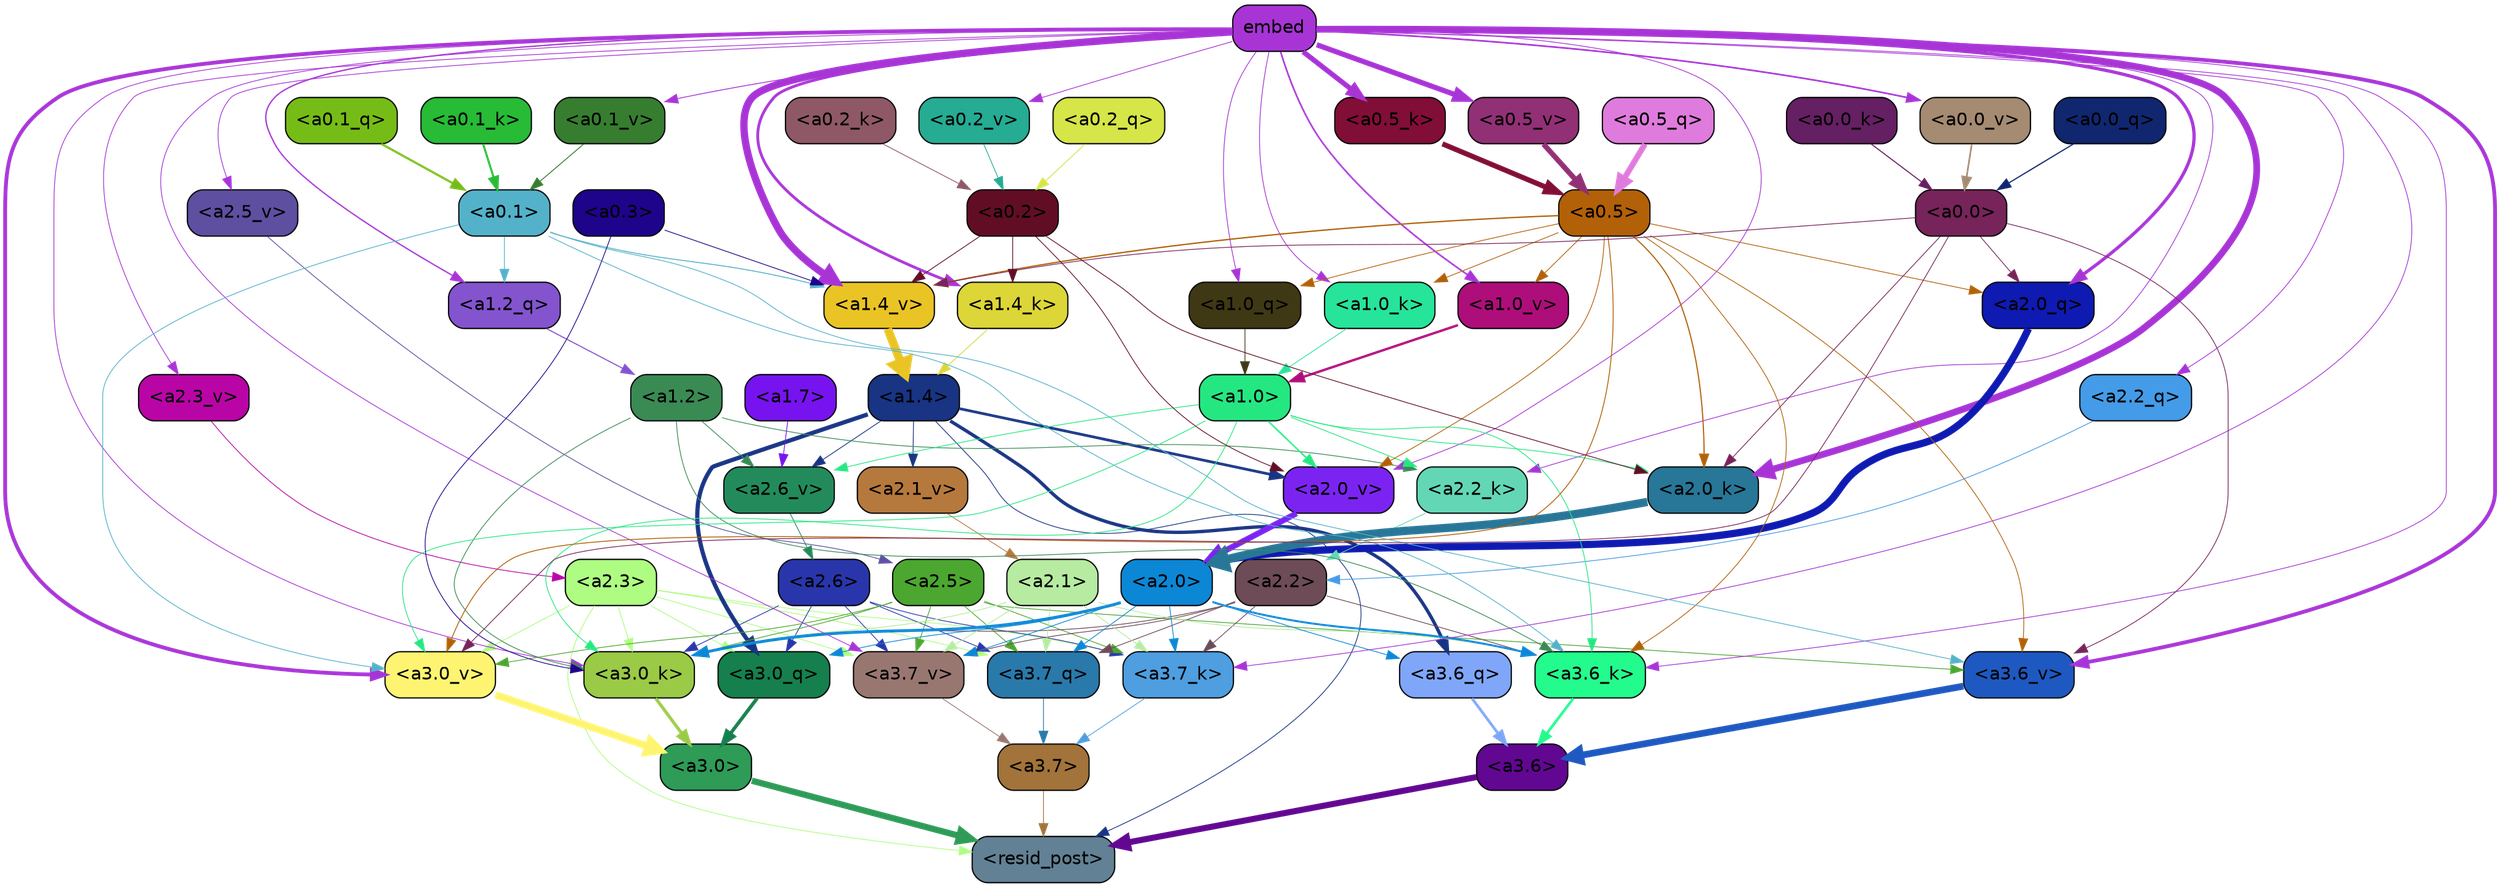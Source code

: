 strict digraph "" {
	graph [bgcolor=transparent,
		layout=dot,
		overlap=false,
		splines=true
	];
	"<a3.7>"	[color=black,
		fillcolor="#a2733a",
		fontname=Helvetica,
		shape=box,
		style="filled, rounded"];
	"<resid_post>"	[color=black,
		fillcolor="#628195",
		fontname=Helvetica,
		shape=box,
		style="filled, rounded"];
	"<a3.7>" -> "<resid_post>"	[color="#a2733a",
		penwidth=0.6];
	"<a3.6>"	[color=black,
		fillcolor="#610791",
		fontname=Helvetica,
		shape=box,
		style="filled, rounded"];
	"<a3.6>" -> "<resid_post>"	[color="#610791",
		penwidth=4.753257989883423];
	"<a3.0>"	[color=black,
		fillcolor="#2e9b57",
		fontname=Helvetica,
		shape=box,
		style="filled, rounded"];
	"<a3.0>" -> "<resid_post>"	[color="#2e9b57",
		penwidth=4.90053927898407];
	"<a2.3>"	[color=black,
		fillcolor="#aefd82",
		fontname=Helvetica,
		shape=box,
		style="filled, rounded"];
	"<a2.3>" -> "<resid_post>"	[color="#aefd82",
		penwidth=0.6];
	"<a3.7_q>"	[color=black,
		fillcolor="#2a79ab",
		fontname=Helvetica,
		shape=box,
		style="filled, rounded"];
	"<a2.3>" -> "<a3.7_q>"	[color="#aefd82",
		penwidth=0.6];
	"<a3.0_q>"	[color=black,
		fillcolor="#15804d",
		fontname=Helvetica,
		shape=box,
		style="filled, rounded"];
	"<a2.3>" -> "<a3.0_q>"	[color="#aefd82",
		penwidth=0.6];
	"<a3.7_k>"	[color=black,
		fillcolor="#4e9ee0",
		fontname=Helvetica,
		shape=box,
		style="filled, rounded"];
	"<a2.3>" -> "<a3.7_k>"	[color="#aefd82",
		penwidth=0.6];
	"<a3.0_k>"	[color=black,
		fillcolor="#9aca46",
		fontname=Helvetica,
		shape=box,
		style="filled, rounded"];
	"<a2.3>" -> "<a3.0_k>"	[color="#aefd82",
		penwidth=0.6];
	"<a3.7_v>"	[color=black,
		fillcolor="#997771",
		fontname=Helvetica,
		shape=box,
		style="filled, rounded"];
	"<a2.3>" -> "<a3.7_v>"	[color="#aefd82",
		penwidth=0.6];
	"<a3.0_v>"	[color=black,
		fillcolor="#fef472",
		fontname=Helvetica,
		shape=box,
		style="filled, rounded"];
	"<a2.3>" -> "<a3.0_v>"	[color="#aefd82",
		penwidth=0.6];
	"<a1.4>"	[color=black,
		fillcolor="#183483",
		fontname=Helvetica,
		shape=box,
		style="filled, rounded"];
	"<a1.4>" -> "<resid_post>"	[color="#183483",
		penwidth=0.6];
	"<a3.6_q>"	[color=black,
		fillcolor="#7fa6f8",
		fontname=Helvetica,
		shape=box,
		style="filled, rounded"];
	"<a1.4>" -> "<a3.6_q>"	[color="#183483",
		penwidth=2.6043437719345093];
	"<a1.4>" -> "<a3.0_q>"	[color="#183483",
		penwidth=3.2779015004634857];
	"<a2.6_v>"	[color=black,
		fillcolor="#238b5b",
		fontname=Helvetica,
		shape=box,
		style="filled, rounded"];
	"<a1.4>" -> "<a2.6_v>"	[color="#183483",
		penwidth=0.6];
	"<a2.1_v>"	[color=black,
		fillcolor="#b6793d",
		fontname=Helvetica,
		shape=box,
		style="filled, rounded"];
	"<a1.4>" -> "<a2.1_v>"	[color="#183483",
		penwidth=0.6];
	"<a2.0_v>"	[color=black,
		fillcolor="#7b24f2",
		fontname=Helvetica,
		shape=box,
		style="filled, rounded"];
	"<a1.4>" -> "<a2.0_v>"	[color="#183483",
		penwidth=2.089712530374527];
	"<a3.7_q>" -> "<a3.7>"	[color="#2a79ab",
		penwidth=0.6];
	"<a3.6_q>" -> "<a3.6>"	[color="#7fa6f8",
		penwidth=2.091020345687866];
	"<a3.0_q>" -> "<a3.0>"	[color="#15804d",
		penwidth=2.7421876192092896];
	"<a3.7_k>" -> "<a3.7>"	[color="#4e9ee0",
		penwidth=0.6];
	"<a3.6_k>"	[color=black,
		fillcolor="#23fb8d",
		fontname=Helvetica,
		shape=box,
		style="filled, rounded"];
	"<a3.6_k>" -> "<a3.6>"	[color="#23fb8d",
		penwidth=2.048597991466522];
	"<a3.0_k>" -> "<a3.0>"	[color="#9aca46",
		penwidth=2.476402521133423];
	"<a3.7_v>" -> "<a3.7>"	[color="#997771",
		penwidth=0.6];
	"<a3.6_v>"	[color=black,
		fillcolor="#1e59c1",
		fontname=Helvetica,
		shape=box,
		style="filled, rounded"];
	"<a3.6_v>" -> "<a3.6>"	[color="#1e59c1",
		penwidth=5.2550448179244995];
	"<a3.0_v>" -> "<a3.0>"	[color="#fef472",
		penwidth=5.652270674705505];
	"<a2.6>"	[color=black,
		fillcolor="#2936ab",
		fontname=Helvetica,
		shape=box,
		style="filled, rounded"];
	"<a2.6>" -> "<a3.7_q>"	[color="#2936ab",
		penwidth=0.6];
	"<a2.6>" -> "<a3.0_q>"	[color="#2936ab",
		penwidth=0.6];
	"<a2.6>" -> "<a3.7_k>"	[color="#2936ab",
		penwidth=0.6];
	"<a2.6>" -> "<a3.0_k>"	[color="#2936ab",
		penwidth=0.6];
	"<a2.6>" -> "<a3.7_v>"	[color="#2936ab",
		penwidth=0.6];
	"<a2.5>"	[color=black,
		fillcolor="#4ca730",
		fontname=Helvetica,
		shape=box,
		style="filled, rounded"];
	"<a2.5>" -> "<a3.7_q>"	[color="#4ca730",
		penwidth=0.6];
	"<a2.5>" -> "<a3.7_k>"	[color="#4ca730",
		penwidth=0.6];
	"<a2.5>" -> "<a3.0_k>"	[color="#4ca730",
		penwidth=0.6];
	"<a2.5>" -> "<a3.7_v>"	[color="#4ca730",
		penwidth=0.6];
	"<a2.5>" -> "<a3.6_v>"	[color="#4ca730",
		penwidth=0.6];
	"<a2.5>" -> "<a3.0_v>"	[color="#4ca730",
		penwidth=0.6];
	"<a2.2>"	[color=black,
		fillcolor="#6d4b57",
		fontname=Helvetica,
		shape=box,
		style="filled, rounded"];
	"<a2.2>" -> "<a3.7_q>"	[color="#6d4b57",
		penwidth=0.6];
	"<a2.2>" -> "<a3.7_k>"	[color="#6d4b57",
		penwidth=0.6];
	"<a2.2>" -> "<a3.6_k>"	[color="#6d4b57",
		penwidth=0.6];
	"<a2.2>" -> "<a3.0_k>"	[color="#6d4b57",
		penwidth=0.6];
	"<a2.2>" -> "<a3.7_v>"	[color="#6d4b57",
		penwidth=0.6];
	"<a2.1>"	[color=black,
		fillcolor="#b6eba1",
		fontname=Helvetica,
		shape=box,
		style="filled, rounded"];
	"<a2.1>" -> "<a3.7_q>"	[color="#b6eba1",
		penwidth=0.6];
	"<a2.1>" -> "<a3.7_k>"	[color="#b6eba1",
		penwidth=0.6];
	"<a2.1>" -> "<a3.6_k>"	[color="#b6eba1",
		penwidth=0.6];
	"<a2.1>" -> "<a3.0_k>"	[color="#b6eba1",
		penwidth=0.6];
	"<a2.1>" -> "<a3.7_v>"	[color="#b6eba1",
		penwidth=0.6];
	"<a2.0>"	[color=black,
		fillcolor="#0c87d6",
		fontname=Helvetica,
		shape=box,
		style="filled, rounded"];
	"<a2.0>" -> "<a3.7_q>"	[color="#0c87d6",
		penwidth=0.6];
	"<a2.0>" -> "<a3.6_q>"	[color="#0c87d6",
		penwidth=0.6];
	"<a2.0>" -> "<a3.0_q>"	[color="#0c87d6",
		penwidth=0.6];
	"<a2.0>" -> "<a3.7_k>"	[color="#0c87d6",
		penwidth=0.6];
	"<a2.0>" -> "<a3.6_k>"	[color="#0c87d6",
		penwidth=1.5290023684501648];
	"<a2.0>" -> "<a3.0_k>"	[color="#0c87d6",
		penwidth=2.2551413774490356];
	"<a2.0>" -> "<a3.7_v>"	[color="#0c87d6",
		penwidth=0.6];
	embed	[color=black,
		fillcolor="#a834d6",
		fontname=Helvetica,
		shape=box,
		style="filled, rounded"];
	embed -> "<a3.7_k>"	[color="#a834d6",
		penwidth=0.6];
	embed -> "<a3.6_k>"	[color="#a834d6",
		penwidth=0.6];
	embed -> "<a3.0_k>"	[color="#a834d6",
		penwidth=0.6];
	embed -> "<a3.7_v>"	[color="#a834d6",
		penwidth=0.6];
	embed -> "<a3.6_v>"	[color="#a834d6",
		penwidth=2.9556376338005066];
	embed -> "<a3.0_v>"	[color="#a834d6",
		penwidth=2.972973108291626];
	"<a2.2_q>"	[color=black,
		fillcolor="#449be7",
		fontname=Helvetica,
		shape=box,
		style="filled, rounded"];
	embed -> "<a2.2_q>"	[color="#a834d6",
		penwidth=0.6];
	"<a2.0_q>"	[color=black,
		fillcolor="#0e1ab1",
		fontname=Helvetica,
		shape=box,
		style="filled, rounded"];
	embed -> "<a2.0_q>"	[color="#a834d6",
		penwidth=2.540744114667177];
	"<a2.2_k>"	[color=black,
		fillcolor="#63d7b5",
		fontname=Helvetica,
		shape=box,
		style="filled, rounded"];
	embed -> "<a2.2_k>"	[color="#a834d6",
		penwidth=0.6];
	"<a2.0_k>"	[color=black,
		fillcolor="#287698",
		fontname=Helvetica,
		shape=box,
		style="filled, rounded"];
	embed -> "<a2.0_k>"	[color="#a834d6",
		penwidth=5.233989953994751];
	"<a2.5_v>"	[color=black,
		fillcolor="#5e4fa1",
		fontname=Helvetica,
		shape=box,
		style="filled, rounded"];
	embed -> "<a2.5_v>"	[color="#a834d6",
		penwidth=0.6];
	"<a2.3_v>"	[color=black,
		fillcolor="#b905a6",
		fontname=Helvetica,
		shape=box,
		style="filled, rounded"];
	embed -> "<a2.3_v>"	[color="#a834d6",
		penwidth=0.6];
	embed -> "<a2.0_v>"	[color="#a834d6",
		penwidth=0.6];
	"<a1.2_q>"	[color=black,
		fillcolor="#8354ce",
		fontname=Helvetica,
		shape=box,
		style="filled, rounded"];
	embed -> "<a1.2_q>"	[color="#a834d6",
		penwidth=1.0232882499694824];
	"<a1.0_q>"	[color=black,
		fillcolor="#3f3814",
		fontname=Helvetica,
		shape=box,
		style="filled, rounded"];
	embed -> "<a1.0_q>"	[color="#a834d6",
		penwidth=0.6];
	"<a1.4_k>"	[color=black,
		fillcolor="#dcd639",
		fontname=Helvetica,
		shape=box,
		style="filled, rounded"];
	embed -> "<a1.4_k>"	[color="#a834d6",
		penwidth=2.181154489517212];
	"<a1.0_k>"	[color=black,
		fillcolor="#27e49b",
		fontname=Helvetica,
		shape=box,
		style="filled, rounded"];
	embed -> "<a1.0_k>"	[color="#a834d6",
		penwidth=0.6];
	"<a1.4_v>"	[color=black,
		fillcolor="#eac425",
		fontname=Helvetica,
		shape=box,
		style="filled, rounded"];
	embed -> "<a1.4_v>"	[color="#a834d6",
		penwidth=5.707561254501343];
	"<a1.0_v>"	[color=black,
		fillcolor="#ae0e7a",
		fontname=Helvetica,
		shape=box,
		style="filled, rounded"];
	embed -> "<a1.0_v>"	[color="#a834d6",
		penwidth=1.26310396194458];
	"<a0.5_k>"	[color=black,
		fillcolor="#810e36",
		fontname=Helvetica,
		shape=box,
		style="filled, rounded"];
	embed -> "<a0.5_k>"	[color="#a834d6",
		penwidth=3.9719181060791016];
	"<a0.5_v>"	[color=black,
		fillcolor="#923075",
		fontname=Helvetica,
		shape=box,
		style="filled, rounded"];
	embed -> "<a0.5_v>"	[color="#a834d6",
		penwidth=4.048895955085754];
	"<a0.2_v>"	[color=black,
		fillcolor="#25ac93",
		fontname=Helvetica,
		shape=box,
		style="filled, rounded"];
	embed -> "<a0.2_v>"	[color="#a834d6",
		penwidth=0.6];
	"<a0.1_v>"	[color=black,
		fillcolor="#377d30",
		fontname=Helvetica,
		shape=box,
		style="filled, rounded"];
	embed -> "<a0.1_v>"	[color="#a834d6",
		penwidth=0.685732364654541];
	"<a0.0_v>"	[color=black,
		fillcolor="#a48b71",
		fontname=Helvetica,
		shape=box,
		style="filled, rounded"];
	embed -> "<a0.0_v>"	[color="#a834d6",
		penwidth=1.2662250995635986];
	"<a1.2>"	[color=black,
		fillcolor="#3a8a54",
		fontname=Helvetica,
		shape=box,
		style="filled, rounded"];
	"<a1.2>" -> "<a3.6_k>"	[color="#3a8a54",
		penwidth=0.6];
	"<a1.2>" -> "<a3.0_k>"	[color="#3a8a54",
		penwidth=0.6];
	"<a1.2>" -> "<a2.2_k>"	[color="#3a8a54",
		penwidth=0.6];
	"<a1.2>" -> "<a2.6_v>"	[color="#3a8a54",
		penwidth=0.6];
	"<a1.0>"	[color=black,
		fillcolor="#25e782",
		fontname=Helvetica,
		shape=box,
		style="filled, rounded"];
	"<a1.0>" -> "<a3.6_k>"	[color="#25e782",
		penwidth=0.6];
	"<a1.0>" -> "<a3.0_k>"	[color="#25e782",
		penwidth=0.6];
	"<a1.0>" -> "<a3.0_v>"	[color="#25e782",
		penwidth=0.6];
	"<a1.0>" -> "<a2.2_k>"	[color="#25e782",
		penwidth=0.6];
	"<a1.0>" -> "<a2.0_k>"	[color="#25e782",
		penwidth=0.6];
	"<a1.0>" -> "<a2.6_v>"	[color="#25e782",
		penwidth=0.6];
	"<a1.0>" -> "<a2.0_v>"	[color="#25e782",
		penwidth=1.1915444135665894];
	"<a0.5>"	[color=black,
		fillcolor="#b26108",
		fontname=Helvetica,
		shape=box,
		style="filled, rounded"];
	"<a0.5>" -> "<a3.6_k>"	[color="#b26108",
		penwidth=0.6];
	"<a0.5>" -> "<a3.6_v>"	[color="#b26108",
		penwidth=0.6];
	"<a0.5>" -> "<a3.0_v>"	[color="#b26108",
		penwidth=0.6790935099124908];
	"<a0.5>" -> "<a2.0_q>"	[color="#b26108",
		penwidth=0.6];
	"<a0.5>" -> "<a2.0_k>"	[color="#b26108",
		penwidth=0.8868831396102905];
	"<a0.5>" -> "<a2.0_v>"	[color="#b26108",
		penwidth=0.6];
	"<a0.5>" -> "<a1.0_q>"	[color="#b26108",
		penwidth=0.6];
	"<a0.5>" -> "<a1.0_k>"	[color="#b26108",
		penwidth=0.6];
	"<a0.5>" -> "<a1.4_v>"	[color="#b26108",
		penwidth=1.0242966413497925];
	"<a0.5>" -> "<a1.0_v>"	[color="#b26108",
		penwidth=0.6];
	"<a0.1>"	[color=black,
		fillcolor="#53b2ca",
		fontname=Helvetica,
		shape=box,
		style="filled, rounded"];
	"<a0.1>" -> "<a3.6_k>"	[color="#53b2ca",
		penwidth=0.6];
	"<a0.1>" -> "<a3.6_v>"	[color="#53b2ca",
		penwidth=0.6];
	"<a0.1>" -> "<a3.0_v>"	[color="#53b2ca",
		penwidth=0.6];
	"<a0.1>" -> "<a1.2_q>"	[color="#53b2ca",
		penwidth=0.6];
	"<a0.1>" -> "<a1.4_v>"	[color="#53b2ca",
		penwidth=0.7291159629821777];
	"<a0.3>"	[color=black,
		fillcolor="#1e048a",
		fontname=Helvetica,
		shape=box,
		style="filled, rounded"];
	"<a0.3>" -> "<a3.0_k>"	[color="#1e048a",
		penwidth=0.6];
	"<a0.3>" -> "<a1.4_v>"	[color="#1e048a",
		penwidth=0.6];
	"<a0.0>"	[color=black,
		fillcolor="#76245a",
		fontname=Helvetica,
		shape=box,
		style="filled, rounded"];
	"<a0.0>" -> "<a3.6_v>"	[color="#76245a",
		penwidth=0.6];
	"<a0.0>" -> "<a3.0_v>"	[color="#76245a",
		penwidth=0.6];
	"<a0.0>" -> "<a2.0_q>"	[color="#76245a",
		penwidth=0.6];
	"<a0.0>" -> "<a2.0_k>"	[color="#76245a",
		penwidth=0.6];
	"<a0.0>" -> "<a1.4_v>"	[color="#76245a",
		penwidth=0.6];
	"<a2.2_q>" -> "<a2.2>"	[color="#449be7",
		penwidth=0.6];
	"<a2.0_q>" -> "<a2.0>"	[color="#0e1ab1",
		penwidth=5.6763341426849365];
	"<a2.2_k>" -> "<a2.2>"	[color="#63d7b5",
		penwidth=0.6];
	"<a2.0_k>" -> "<a2.0>"	[color="#287698",
		penwidth=6.450865745544434];
	"<a2.6_v>" -> "<a2.6>"	[color="#238b5b",
		penwidth=0.6];
	"<a2.5_v>" -> "<a2.5>"	[color="#5e4fa1",
		penwidth=0.6];
	"<a2.3_v>" -> "<a2.3>"	[color="#b905a6",
		penwidth=0.6];
	"<a2.1_v>" -> "<a2.1>"	[color="#b6793d",
		penwidth=0.6];
	"<a2.0_v>" -> "<a2.0>"	[color="#7b24f2",
		penwidth=4.569358706474304];
	"<a0.2>"	[color=black,
		fillcolor="#610e24",
		fontname=Helvetica,
		shape=box,
		style="filled, rounded"];
	"<a0.2>" -> "<a2.0_k>"	[color="#610e24",
		penwidth=0.6];
	"<a0.2>" -> "<a2.0_v>"	[color="#610e24",
		penwidth=0.6];
	"<a0.2>" -> "<a1.4_k>"	[color="#610e24",
		penwidth=0.6];
	"<a0.2>" -> "<a1.4_v>"	[color="#610e24",
		penwidth=0.6];
	"<a1.7>"	[color=black,
		fillcolor="#7713ef",
		fontname=Helvetica,
		shape=box,
		style="filled, rounded"];
	"<a1.7>" -> "<a2.6_v>"	[color="#7713ef",
		penwidth=0.6];
	"<a1.2_q>" -> "<a1.2>"	[color="#8354ce",
		penwidth=0.8473789691925049];
	"<a1.0_q>" -> "<a1.0>"	[color="#3f3814",
		penwidth=0.6];
	"<a1.4_k>" -> "<a1.4>"	[color="#dcd639",
		penwidth=0.6];
	"<a1.0_k>" -> "<a1.0>"	[color="#27e49b",
		penwidth=0.6];
	"<a1.4_v>" -> "<a1.4>"	[color="#eac425",
		penwidth=6.609479665756226];
	"<a1.0_v>" -> "<a1.0>"	[color="#ae0e7a",
		penwidth=1.862385869026184];
	"<a0.5_q>"	[color=black,
		fillcolor="#df7bdc",
		fontname=Helvetica,
		shape=box,
		style="filled, rounded"];
	"<a0.5_q>" -> "<a0.5>"	[color="#df7bdc",
		penwidth=4.525571644306183];
	"<a0.2_q>"	[color=black,
		fillcolor="#d6e548",
		fontname=Helvetica,
		shape=box,
		style="filled, rounded"];
	"<a0.2_q>" -> "<a0.2>"	[color="#d6e548",
		penwidth=0.650632381439209];
	"<a0.1_q>"	[color=black,
		fillcolor="#76bc17",
		fontname=Helvetica,
		shape=box,
		style="filled, rounded"];
	"<a0.1_q>" -> "<a0.1>"	[color="#76bc17",
		penwidth=1.6614570617675781];
	"<a0.0_q>"	[color=black,
		fillcolor="#102770",
		fontname=Helvetica,
		shape=box,
		style="filled, rounded"];
	"<a0.0_q>" -> "<a0.0>"	[color="#102770",
		penwidth=0.9274430274963379];
	"<a0.5_k>" -> "<a0.5>"	[color="#810e36",
		penwidth=3.994816780090332];
	"<a0.2_k>"	[color=black,
		fillcolor="#8f5866",
		fontname=Helvetica,
		shape=box,
		style="filled, rounded"];
	"<a0.2_k>" -> "<a0.2>"	[color="#8f5866",
		penwidth=0.6];
	"<a0.1_k>"	[color=black,
		fillcolor="#27bb36",
		fontname=Helvetica,
		shape=box,
		style="filled, rounded"];
	"<a0.1_k>" -> "<a0.1>"	[color="#27bb36",
		penwidth=1.5859735012054443];
	"<a0.0_k>"	[color=black,
		fillcolor="#651f63",
		fontname=Helvetica,
		shape=box,
		style="filled, rounded"];
	"<a0.0_k>" -> "<a0.0>"	[color="#651f63",
		penwidth=0.8134422302246094];
	"<a0.5_v>" -> "<a0.5>"	[color="#923075",
		penwidth=4.101986527442932];
	"<a0.2_v>" -> "<a0.2>"	[color="#25ac93",
		penwidth=0.6];
	"<a0.1_v>" -> "<a0.1>"	[color="#377d30",
		penwidth=0.6931805610656738];
	"<a0.0_v>" -> "<a0.0>"	[color="#a48b71",
		penwidth=1.2705905437469482];
}
